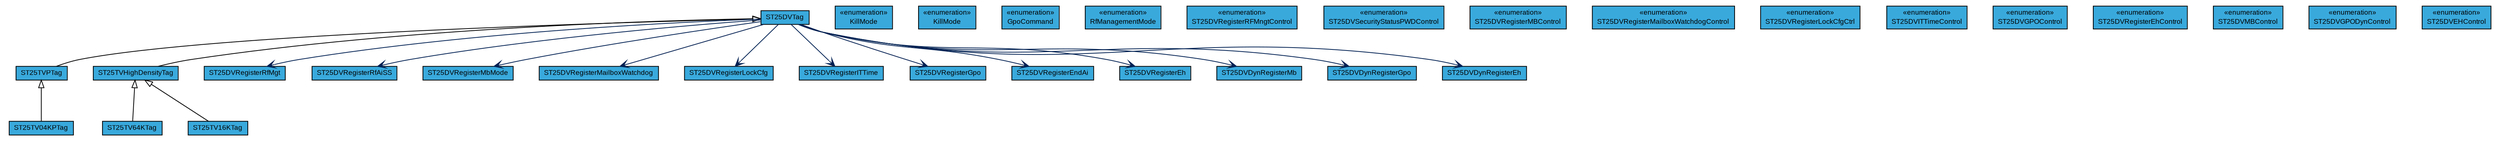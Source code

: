 #!/usr/local/bin/dot
#
# Class diagram 
# Generated by UMLGraph version R5_7_2-3-gee82a7 (http://www.umlgraph.org/)
#

digraph G {
	edge [fontname="arial",fontsize=10,labelfontname="arial",labelfontsize=10];
	node [fontname="arial",fontsize=10,shape=plaintext];
	nodesep=0.25;
	ranksep=0.5;
	// com.st.st25sdk.type5.st25dv.ST25TVPTag
	c4492 [label=<<table title="com.st.st25sdk.type5.st25dv.ST25TVPTag" border="0" cellborder="1" cellspacing="0" cellpadding="2" port="p" bgcolor="#39a9dc" href="./ST25TVPTag.html">
		<tr><td><table border="0" cellspacing="0" cellpadding="1">
<tr><td align="center" balign="center"> ST25TVPTag </td></tr>
		</table></td></tr>
		</table>>, URL="./ST25TVPTag.html", fontname="arial", fontcolor="black", fontsize=9.0];
	// com.st.st25sdk.type5.st25dv.ST25TVPTag.KillMode
	c4493 [label=<<table title="com.st.st25sdk.type5.st25dv.ST25TVPTag.KillMode" border="0" cellborder="1" cellspacing="0" cellpadding="2" port="p" bgcolor="#39a9dc" href="./ST25TVPTag.KillMode.html">
		<tr><td><table border="0" cellspacing="0" cellpadding="1">
<tr><td align="center" balign="center"> &#171;enumeration&#187; </td></tr>
<tr><td align="center" balign="center"> KillMode </td></tr>
		</table></td></tr>
		</table>>, URL="./ST25TVPTag.KillMode.html", fontname="arial", fontcolor="black", fontsize=9.0];
	// com.st.st25sdk.type5.st25dv.ST25TVHighDensityTag
	c4494 [label=<<table title="com.st.st25sdk.type5.st25dv.ST25TVHighDensityTag" border="0" cellborder="1" cellspacing="0" cellpadding="2" port="p" bgcolor="#39a9dc" href="./ST25TVHighDensityTag.html">
		<tr><td><table border="0" cellspacing="0" cellpadding="1">
<tr><td align="center" balign="center"> ST25TVHighDensityTag </td></tr>
		</table></td></tr>
		</table>>, URL="./ST25TVHighDensityTag.html", fontname="arial", fontcolor="black", fontsize=9.0];
	// com.st.st25sdk.type5.st25dv.ST25TVHighDensityTag.KillMode
	c4495 [label=<<table title="com.st.st25sdk.type5.st25dv.ST25TVHighDensityTag.KillMode" border="0" cellborder="1" cellspacing="0" cellpadding="2" port="p" bgcolor="#39a9dc" href="./ST25TVHighDensityTag.KillMode.html">
		<tr><td><table border="0" cellspacing="0" cellpadding="1">
<tr><td align="center" balign="center"> &#171;enumeration&#187; </td></tr>
<tr><td align="center" balign="center"> KillMode </td></tr>
		</table></td></tr>
		</table>>, URL="./ST25TVHighDensityTag.KillMode.html", fontname="arial", fontcolor="black", fontsize=9.0];
	// com.st.st25sdk.type5.st25dv.ST25TV64KTag
	c4496 [label=<<table title="com.st.st25sdk.type5.st25dv.ST25TV64KTag" border="0" cellborder="1" cellspacing="0" cellpadding="2" port="p" bgcolor="#39a9dc" href="./ST25TV64KTag.html">
		<tr><td><table border="0" cellspacing="0" cellpadding="1">
<tr><td align="center" balign="center"> ST25TV64KTag </td></tr>
		</table></td></tr>
		</table>>, URL="./ST25TV64KTag.html", fontname="arial", fontcolor="black", fontsize=9.0];
	// com.st.st25sdk.type5.st25dv.ST25TV16KTag
	c4497 [label=<<table title="com.st.st25sdk.type5.st25dv.ST25TV16KTag" border="0" cellborder="1" cellspacing="0" cellpadding="2" port="p" bgcolor="#39a9dc" href="./ST25TV16KTag.html">
		<tr><td><table border="0" cellspacing="0" cellpadding="1">
<tr><td align="center" balign="center"> ST25TV16KTag </td></tr>
		</table></td></tr>
		</table>>, URL="./ST25TV16KTag.html", fontname="arial", fontcolor="black", fontsize=9.0];
	// com.st.st25sdk.type5.st25dv.ST25TV04KPTag
	c4498 [label=<<table title="com.st.st25sdk.type5.st25dv.ST25TV04KPTag" border="0" cellborder="1" cellspacing="0" cellpadding="2" port="p" bgcolor="#39a9dc" href="./ST25TV04KPTag.html">
		<tr><td><table border="0" cellspacing="0" cellpadding="1">
<tr><td align="center" balign="center"> ST25TV04KPTag </td></tr>
		</table></td></tr>
		</table>>, URL="./ST25TV04KPTag.html", fontname="arial", fontcolor="black", fontsize=9.0];
	// com.st.st25sdk.type5.st25dv.ST25DVTag
	c4499 [label=<<table title="com.st.st25sdk.type5.st25dv.ST25DVTag" border="0" cellborder="1" cellspacing="0" cellpadding="2" port="p" bgcolor="#39a9dc" href="./ST25DVTag.html">
		<tr><td><table border="0" cellspacing="0" cellpadding="1">
<tr><td align="center" balign="center"> ST25DVTag </td></tr>
		</table></td></tr>
		</table>>, URL="./ST25DVTag.html", fontname="arial", fontcolor="black", fontsize=9.0];
	// com.st.st25sdk.type5.st25dv.ST25DVTag.GpoCommand
	c4500 [label=<<table title="com.st.st25sdk.type5.st25dv.ST25DVTag.GpoCommand" border="0" cellborder="1" cellspacing="0" cellpadding="2" port="p" bgcolor="#39a9dc" href="./ST25DVTag.GpoCommand.html">
		<tr><td><table border="0" cellspacing="0" cellpadding="1">
<tr><td align="center" balign="center"> &#171;enumeration&#187; </td></tr>
<tr><td align="center" balign="center"> GpoCommand </td></tr>
		</table></td></tr>
		</table>>, URL="./ST25DVTag.GpoCommand.html", fontname="arial", fontcolor="black", fontsize=9.0];
	// com.st.st25sdk.type5.st25dv.ST25DVTag.RfManagementMode
	c4501 [label=<<table title="com.st.st25sdk.type5.st25dv.ST25DVTag.RfManagementMode" border="0" cellborder="1" cellspacing="0" cellpadding="2" port="p" bgcolor="#39a9dc" href="./ST25DVTag.RfManagementMode.html">
		<tr><td><table border="0" cellspacing="0" cellpadding="1">
<tr><td align="center" balign="center"> &#171;enumeration&#187; </td></tr>
<tr><td align="center" balign="center"> RfManagementMode </td></tr>
		</table></td></tr>
		</table>>, URL="./ST25DVTag.RfManagementMode.html", fontname="arial", fontcolor="black", fontsize=9.0];
	// com.st.st25sdk.type5.st25dv.ST25DVRegisterRfMgt
	c4502 [label=<<table title="com.st.st25sdk.type5.st25dv.ST25DVRegisterRfMgt" border="0" cellborder="1" cellspacing="0" cellpadding="2" port="p" bgcolor="#39a9dc" href="./ST25DVRegisterRfMgt.html">
		<tr><td><table border="0" cellspacing="0" cellpadding="1">
<tr><td align="center" balign="center"> ST25DVRegisterRfMgt </td></tr>
		</table></td></tr>
		</table>>, URL="./ST25DVRegisterRfMgt.html", fontname="arial", fontcolor="black", fontsize=9.0];
	// com.st.st25sdk.type5.st25dv.ST25DVRegisterRfMgt.ST25DVRegisterRFMngtControl
	c4503 [label=<<table title="com.st.st25sdk.type5.st25dv.ST25DVRegisterRfMgt.ST25DVRegisterRFMngtControl" border="0" cellborder="1" cellspacing="0" cellpadding="2" port="p" bgcolor="#39a9dc" href="./ST25DVRegisterRfMgt.ST25DVRegisterRFMngtControl.html">
		<tr><td><table border="0" cellspacing="0" cellpadding="1">
<tr><td align="center" balign="center"> &#171;enumeration&#187; </td></tr>
<tr><td align="center" balign="center"> ST25DVRegisterRFMngtControl </td></tr>
		</table></td></tr>
		</table>>, URL="./ST25DVRegisterRfMgt.ST25DVRegisterRFMngtControl.html", fontname="arial", fontcolor="black", fontsize=9.0];
	// com.st.st25sdk.type5.st25dv.ST25DVRegisterRfAiSS
	c4504 [label=<<table title="com.st.st25sdk.type5.st25dv.ST25DVRegisterRfAiSS" border="0" cellborder="1" cellspacing="0" cellpadding="2" port="p" bgcolor="#39a9dc" href="./ST25DVRegisterRfAiSS.html">
		<tr><td><table border="0" cellspacing="0" cellpadding="1">
<tr><td align="center" balign="center"> ST25DVRegisterRfAiSS </td></tr>
		</table></td></tr>
		</table>>, URL="./ST25DVRegisterRfAiSS.html", fontname="arial", fontcolor="black", fontsize=9.0];
	// com.st.st25sdk.type5.st25dv.ST25DVRegisterRfAiSS.ST25DVSecurityStatusPWDControl
	c4505 [label=<<table title="com.st.st25sdk.type5.st25dv.ST25DVRegisterRfAiSS.ST25DVSecurityStatusPWDControl" border="0" cellborder="1" cellspacing="0" cellpadding="2" port="p" bgcolor="#39a9dc" href="./ST25DVRegisterRfAiSS.ST25DVSecurityStatusPWDControl.html">
		<tr><td><table border="0" cellspacing="0" cellpadding="1">
<tr><td align="center" balign="center"> &#171;enumeration&#187; </td></tr>
<tr><td align="center" balign="center"> ST25DVSecurityStatusPWDControl </td></tr>
		</table></td></tr>
		</table>>, URL="./ST25DVRegisterRfAiSS.ST25DVSecurityStatusPWDControl.html", fontname="arial", fontcolor="black", fontsize=9.0];
	// com.st.st25sdk.type5.st25dv.ST25DVRegisterMbMode
	c4506 [label=<<table title="com.st.st25sdk.type5.st25dv.ST25DVRegisterMbMode" border="0" cellborder="1" cellspacing="0" cellpadding="2" port="p" bgcolor="#39a9dc" href="./ST25DVRegisterMbMode.html">
		<tr><td><table border="0" cellspacing="0" cellpadding="1">
<tr><td align="center" balign="center"> ST25DVRegisterMbMode </td></tr>
		</table></td></tr>
		</table>>, URL="./ST25DVRegisterMbMode.html", fontname="arial", fontcolor="black", fontsize=9.0];
	// com.st.st25sdk.type5.st25dv.ST25DVRegisterMbMode.ST25DVRegisterMBControl
	c4507 [label=<<table title="com.st.st25sdk.type5.st25dv.ST25DVRegisterMbMode.ST25DVRegisterMBControl" border="0" cellborder="1" cellspacing="0" cellpadding="2" port="p" bgcolor="#39a9dc" href="./ST25DVRegisterMbMode.ST25DVRegisterMBControl.html">
		<tr><td><table border="0" cellspacing="0" cellpadding="1">
<tr><td align="center" balign="center"> &#171;enumeration&#187; </td></tr>
<tr><td align="center" balign="center"> ST25DVRegisterMBControl </td></tr>
		</table></td></tr>
		</table>>, URL="./ST25DVRegisterMbMode.ST25DVRegisterMBControl.html", fontname="arial", fontcolor="black", fontsize=9.0];
	// com.st.st25sdk.type5.st25dv.ST25DVRegisterMailboxWatchdog
	c4508 [label=<<table title="com.st.st25sdk.type5.st25dv.ST25DVRegisterMailboxWatchdog" border="0" cellborder="1" cellspacing="0" cellpadding="2" port="p" bgcolor="#39a9dc" href="./ST25DVRegisterMailboxWatchdog.html">
		<tr><td><table border="0" cellspacing="0" cellpadding="1">
<tr><td align="center" balign="center"> ST25DVRegisterMailboxWatchdog </td></tr>
		</table></td></tr>
		</table>>, URL="./ST25DVRegisterMailboxWatchdog.html", fontname="arial", fontcolor="black", fontsize=9.0];
	// com.st.st25sdk.type5.st25dv.ST25DVRegisterMailboxWatchdog.ST25DVRegisterMailboxWatchdogControl
	c4509 [label=<<table title="com.st.st25sdk.type5.st25dv.ST25DVRegisterMailboxWatchdog.ST25DVRegisterMailboxWatchdogControl" border="0" cellborder="1" cellspacing="0" cellpadding="2" port="p" bgcolor="#39a9dc" href="./ST25DVRegisterMailboxWatchdog.ST25DVRegisterMailboxWatchdogControl.html">
		<tr><td><table border="0" cellspacing="0" cellpadding="1">
<tr><td align="center" balign="center"> &#171;enumeration&#187; </td></tr>
<tr><td align="center" balign="center"> ST25DVRegisterMailboxWatchdogControl </td></tr>
		</table></td></tr>
		</table>>, URL="./ST25DVRegisterMailboxWatchdog.ST25DVRegisterMailboxWatchdogControl.html", fontname="arial", fontcolor="black", fontsize=9.0];
	// com.st.st25sdk.type5.st25dv.ST25DVRegisterLockCfg
	c4510 [label=<<table title="com.st.st25sdk.type5.st25dv.ST25DVRegisterLockCfg" border="0" cellborder="1" cellspacing="0" cellpadding="2" port="p" bgcolor="#39a9dc" href="./ST25DVRegisterLockCfg.html">
		<tr><td><table border="0" cellspacing="0" cellpadding="1">
<tr><td align="center" balign="center"> ST25DVRegisterLockCfg </td></tr>
		</table></td></tr>
		</table>>, URL="./ST25DVRegisterLockCfg.html", fontname="arial", fontcolor="black", fontsize=9.0];
	// com.st.st25sdk.type5.st25dv.ST25DVRegisterLockCfg.ST25DVRegisterLockCfgCtrl
	c4511 [label=<<table title="com.st.st25sdk.type5.st25dv.ST25DVRegisterLockCfg.ST25DVRegisterLockCfgCtrl" border="0" cellborder="1" cellspacing="0" cellpadding="2" port="p" bgcolor="#39a9dc" href="./ST25DVRegisterLockCfg.ST25DVRegisterLockCfgCtrl.html">
		<tr><td><table border="0" cellspacing="0" cellpadding="1">
<tr><td align="center" balign="center"> &#171;enumeration&#187; </td></tr>
<tr><td align="center" balign="center"> ST25DVRegisterLockCfgCtrl </td></tr>
		</table></td></tr>
		</table>>, URL="./ST25DVRegisterLockCfg.ST25DVRegisterLockCfgCtrl.html", fontname="arial", fontcolor="black", fontsize=9.0];
	// com.st.st25sdk.type5.st25dv.ST25DVRegisterITTime
	c4512 [label=<<table title="com.st.st25sdk.type5.st25dv.ST25DVRegisterITTime" border="0" cellborder="1" cellspacing="0" cellpadding="2" port="p" bgcolor="#39a9dc" href="./ST25DVRegisterITTime.html">
		<tr><td><table border="0" cellspacing="0" cellpadding="1">
<tr><td align="center" balign="center"> ST25DVRegisterITTime </td></tr>
		</table></td></tr>
		</table>>, URL="./ST25DVRegisterITTime.html", fontname="arial", fontcolor="black", fontsize=9.0];
	// com.st.st25sdk.type5.st25dv.ST25DVRegisterITTime.ST25DVITTimeControl
	c4513 [label=<<table title="com.st.st25sdk.type5.st25dv.ST25DVRegisterITTime.ST25DVITTimeControl" border="0" cellborder="1" cellspacing="0" cellpadding="2" port="p" bgcolor="#39a9dc" href="./ST25DVRegisterITTime.ST25DVITTimeControl.html">
		<tr><td><table border="0" cellspacing="0" cellpadding="1">
<tr><td align="center" balign="center"> &#171;enumeration&#187; </td></tr>
<tr><td align="center" balign="center"> ST25DVITTimeControl </td></tr>
		</table></td></tr>
		</table>>, URL="./ST25DVRegisterITTime.ST25DVITTimeControl.html", fontname="arial", fontcolor="black", fontsize=9.0];
	// com.st.st25sdk.type5.st25dv.ST25DVRegisterGpo
	c4514 [label=<<table title="com.st.st25sdk.type5.st25dv.ST25DVRegisterGpo" border="0" cellborder="1" cellspacing="0" cellpadding="2" port="p" bgcolor="#39a9dc" href="./ST25DVRegisterGpo.html">
		<tr><td><table border="0" cellspacing="0" cellpadding="1">
<tr><td align="center" balign="center"> ST25DVRegisterGpo </td></tr>
		</table></td></tr>
		</table>>, URL="./ST25DVRegisterGpo.html", fontname="arial", fontcolor="black", fontsize=9.0];
	// com.st.st25sdk.type5.st25dv.ST25DVRegisterGpo.ST25DVGPOControl
	c4515 [label=<<table title="com.st.st25sdk.type5.st25dv.ST25DVRegisterGpo.ST25DVGPOControl" border="0" cellborder="1" cellspacing="0" cellpadding="2" port="p" bgcolor="#39a9dc" href="./ST25DVRegisterGpo.ST25DVGPOControl.html">
		<tr><td><table border="0" cellspacing="0" cellpadding="1">
<tr><td align="center" balign="center"> &#171;enumeration&#187; </td></tr>
<tr><td align="center" balign="center"> ST25DVGPOControl </td></tr>
		</table></td></tr>
		</table>>, URL="./ST25DVRegisterGpo.ST25DVGPOControl.html", fontname="arial", fontcolor="black", fontsize=9.0];
	// com.st.st25sdk.type5.st25dv.ST25DVRegisterEndAi
	c4516 [label=<<table title="com.st.st25sdk.type5.st25dv.ST25DVRegisterEndAi" border="0" cellborder="1" cellspacing="0" cellpadding="2" port="p" bgcolor="#39a9dc" href="./ST25DVRegisterEndAi.html">
		<tr><td><table border="0" cellspacing="0" cellpadding="1">
<tr><td align="center" balign="center"> ST25DVRegisterEndAi </td></tr>
		</table></td></tr>
		</table>>, URL="./ST25DVRegisterEndAi.html", fontname="arial", fontcolor="black", fontsize=9.0];
	// com.st.st25sdk.type5.st25dv.ST25DVRegisterEh
	c4517 [label=<<table title="com.st.st25sdk.type5.st25dv.ST25DVRegisterEh" border="0" cellborder="1" cellspacing="0" cellpadding="2" port="p" bgcolor="#39a9dc" href="./ST25DVRegisterEh.html">
		<tr><td><table border="0" cellspacing="0" cellpadding="1">
<tr><td align="center" balign="center"> ST25DVRegisterEh </td></tr>
		</table></td></tr>
		</table>>, URL="./ST25DVRegisterEh.html", fontname="arial", fontcolor="black", fontsize=9.0];
	// com.st.st25sdk.type5.st25dv.ST25DVRegisterEh.ST25DVRegisterEhControl
	c4518 [label=<<table title="com.st.st25sdk.type5.st25dv.ST25DVRegisterEh.ST25DVRegisterEhControl" border="0" cellborder="1" cellspacing="0" cellpadding="2" port="p" bgcolor="#39a9dc" href="./ST25DVRegisterEh.ST25DVRegisterEhControl.html">
		<tr><td><table border="0" cellspacing="0" cellpadding="1">
<tr><td align="center" balign="center"> &#171;enumeration&#187; </td></tr>
<tr><td align="center" balign="center"> ST25DVRegisterEhControl </td></tr>
		</table></td></tr>
		</table>>, URL="./ST25DVRegisterEh.ST25DVRegisterEhControl.html", fontname="arial", fontcolor="black", fontsize=9.0];
	// com.st.st25sdk.type5.st25dv.ST25DVDynRegisterMb
	c4519 [label=<<table title="com.st.st25sdk.type5.st25dv.ST25DVDynRegisterMb" border="0" cellborder="1" cellspacing="0" cellpadding="2" port="p" bgcolor="#39a9dc" href="./ST25DVDynRegisterMb.html">
		<tr><td><table border="0" cellspacing="0" cellpadding="1">
<tr><td align="center" balign="center"> ST25DVDynRegisterMb </td></tr>
		</table></td></tr>
		</table>>, URL="./ST25DVDynRegisterMb.html", fontname="arial", fontcolor="black", fontsize=9.0];
	// com.st.st25sdk.type5.st25dv.ST25DVDynRegisterMb.ST25DVMBControl
	c4520 [label=<<table title="com.st.st25sdk.type5.st25dv.ST25DVDynRegisterMb.ST25DVMBControl" border="0" cellborder="1" cellspacing="0" cellpadding="2" port="p" bgcolor="#39a9dc" href="./ST25DVDynRegisterMb.ST25DVMBControl.html">
		<tr><td><table border="0" cellspacing="0" cellpadding="1">
<tr><td align="center" balign="center"> &#171;enumeration&#187; </td></tr>
<tr><td align="center" balign="center"> ST25DVMBControl </td></tr>
		</table></td></tr>
		</table>>, URL="./ST25DVDynRegisterMb.ST25DVMBControl.html", fontname="arial", fontcolor="black", fontsize=9.0];
	// com.st.st25sdk.type5.st25dv.ST25DVDynRegisterGpo
	c4521 [label=<<table title="com.st.st25sdk.type5.st25dv.ST25DVDynRegisterGpo" border="0" cellborder="1" cellspacing="0" cellpadding="2" port="p" bgcolor="#39a9dc" href="./ST25DVDynRegisterGpo.html">
		<tr><td><table border="0" cellspacing="0" cellpadding="1">
<tr><td align="center" balign="center"> ST25DVDynRegisterGpo </td></tr>
		</table></td></tr>
		</table>>, URL="./ST25DVDynRegisterGpo.html", fontname="arial", fontcolor="black", fontsize=9.0];
	// com.st.st25sdk.type5.st25dv.ST25DVDynRegisterGpo.ST25DVGPODynControl
	c4522 [label=<<table title="com.st.st25sdk.type5.st25dv.ST25DVDynRegisterGpo.ST25DVGPODynControl" border="0" cellborder="1" cellspacing="0" cellpadding="2" port="p" bgcolor="#39a9dc" href="./ST25DVDynRegisterGpo.ST25DVGPODynControl.html">
		<tr><td><table border="0" cellspacing="0" cellpadding="1">
<tr><td align="center" balign="center"> &#171;enumeration&#187; </td></tr>
<tr><td align="center" balign="center"> ST25DVGPODynControl </td></tr>
		</table></td></tr>
		</table>>, URL="./ST25DVDynRegisterGpo.ST25DVGPODynControl.html", fontname="arial", fontcolor="black", fontsize=9.0];
	// com.st.st25sdk.type5.st25dv.ST25DVDynRegisterEh
	c4523 [label=<<table title="com.st.st25sdk.type5.st25dv.ST25DVDynRegisterEh" border="0" cellborder="1" cellspacing="0" cellpadding="2" port="p" bgcolor="#39a9dc" href="./ST25DVDynRegisterEh.html">
		<tr><td><table border="0" cellspacing="0" cellpadding="1">
<tr><td align="center" balign="center"> ST25DVDynRegisterEh </td></tr>
		</table></td></tr>
		</table>>, URL="./ST25DVDynRegisterEh.html", fontname="arial", fontcolor="black", fontsize=9.0];
	// com.st.st25sdk.type5.st25dv.ST25DVDynRegisterEh.ST25DVEHControl
	c4524 [label=<<table title="com.st.st25sdk.type5.st25dv.ST25DVDynRegisterEh.ST25DVEHControl" border="0" cellborder="1" cellspacing="0" cellpadding="2" port="p" bgcolor="#39a9dc" href="./ST25DVDynRegisterEh.ST25DVEHControl.html">
		<tr><td><table border="0" cellspacing="0" cellpadding="1">
<tr><td align="center" balign="center"> &#171;enumeration&#187; </td></tr>
<tr><td align="center" balign="center"> ST25DVEHControl </td></tr>
		</table></td></tr>
		</table>>, URL="./ST25DVDynRegisterEh.ST25DVEHControl.html", fontname="arial", fontcolor="black", fontsize=9.0];
	//com.st.st25sdk.type5.st25dv.ST25TVPTag extends com.st.st25sdk.type5.st25dv.ST25DVTag
	c4499:p -> c4492:p [dir=back,arrowtail=empty];
	//com.st.st25sdk.type5.st25dv.ST25TVHighDensityTag extends com.st.st25sdk.type5.st25dv.ST25DVTag
	c4499:p -> c4494:p [dir=back,arrowtail=empty];
	//com.st.st25sdk.type5.st25dv.ST25TV64KTag extends com.st.st25sdk.type5.st25dv.ST25TVHighDensityTag
	c4494:p -> c4496:p [dir=back,arrowtail=empty];
	//com.st.st25sdk.type5.st25dv.ST25TV16KTag extends com.st.st25sdk.type5.st25dv.ST25TVHighDensityTag
	c4494:p -> c4497:p [dir=back,arrowtail=empty];
	//com.st.st25sdk.type5.st25dv.ST25TV04KPTag extends com.st.st25sdk.type5.st25dv.ST25TVPTag
	c4492:p -> c4498:p [dir=back,arrowtail=empty];
	// com.st.st25sdk.type5.st25dv.ST25DVTag NAVASSOC com.st.st25sdk.type5.st25dv.ST25DVRegisterGpo
	c4499:p -> c4514:p [taillabel="", label="", headlabel="", fontname="arial", fontcolor="#002052", fontsize=10.0, color="#002052", arrowhead=open];
	// com.st.st25sdk.type5.st25dv.ST25DVTag NAVASSOC com.st.st25sdk.type5.st25dv.ST25DVRegisterITTime
	c4499:p -> c4512:p [taillabel="", label="", headlabel="", fontname="arial", fontcolor="#002052", fontsize=10.0, color="#002052", arrowhead=open];
	// com.st.st25sdk.type5.st25dv.ST25DVTag NAVASSOC com.st.st25sdk.type5.st25dv.ST25DVRegisterEh
	c4499:p -> c4517:p [taillabel="", label="", headlabel="", fontname="arial", fontcolor="#002052", fontsize=10.0, color="#002052", arrowhead=open];
	// com.st.st25sdk.type5.st25dv.ST25DVTag NAVASSOC com.st.st25sdk.type5.st25dv.ST25DVRegisterRfMgt
	c4499:p -> c4502:p [taillabel="", label="", headlabel="", fontname="arial", fontcolor="#002052", fontsize=10.0, color="#002052", arrowhead=open];
	// com.st.st25sdk.type5.st25dv.ST25DVTag NAVASSOC com.st.st25sdk.type5.st25dv.ST25DVRegisterEndAi
	c4499:p -> c4516:p [taillabel="", label="", headlabel="", fontname="arial", fontcolor="#002052", fontsize=10.0, color="#002052", arrowhead=open];
	// com.st.st25sdk.type5.st25dv.ST25DVTag NAVASSOC com.st.st25sdk.type5.st25dv.ST25DVRegisterRfAiSS
	c4499:p -> c4504:p [taillabel="", label="", headlabel="", fontname="arial", fontcolor="#002052", fontsize=10.0, color="#002052", arrowhead=open];
	// com.st.st25sdk.type5.st25dv.ST25DVTag NAVASSOC com.st.st25sdk.type5.st25dv.ST25DVRegisterMbMode
	c4499:p -> c4506:p [taillabel="", label="", headlabel="", fontname="arial", fontcolor="#002052", fontsize=10.0, color="#002052", arrowhead=open];
	// com.st.st25sdk.type5.st25dv.ST25DVTag NAVASSOC com.st.st25sdk.type5.st25dv.ST25DVRegisterMailboxWatchdog
	c4499:p -> c4508:p [taillabel="", label="", headlabel="", fontname="arial", fontcolor="#002052", fontsize=10.0, color="#002052", arrowhead=open];
	// com.st.st25sdk.type5.st25dv.ST25DVTag NAVASSOC com.st.st25sdk.type5.st25dv.ST25DVRegisterLockCfg
	c4499:p -> c4510:p [taillabel="", label="", headlabel="", fontname="arial", fontcolor="#002052", fontsize=10.0, color="#002052", arrowhead=open];
	// com.st.st25sdk.type5.st25dv.ST25DVTag NAVASSOC com.st.st25sdk.type5.st25dv.ST25DVDynRegisterGpo
	c4499:p -> c4521:p [taillabel="", label="", headlabel="", fontname="arial", fontcolor="#002052", fontsize=10.0, color="#002052", arrowhead=open];
	// com.st.st25sdk.type5.st25dv.ST25DVTag NAVASSOC com.st.st25sdk.type5.st25dv.ST25DVDynRegisterEh
	c4499:p -> c4523:p [taillabel="", label="", headlabel="", fontname="arial", fontcolor="#002052", fontsize=10.0, color="#002052", arrowhead=open];
	// com.st.st25sdk.type5.st25dv.ST25DVTag NAVASSOC com.st.st25sdk.type5.st25dv.ST25DVDynRegisterMb
	c4499:p -> c4519:p [taillabel="", label="", headlabel="", fontname="arial", fontcolor="#002052", fontsize=10.0, color="#002052", arrowhead=open];
}

